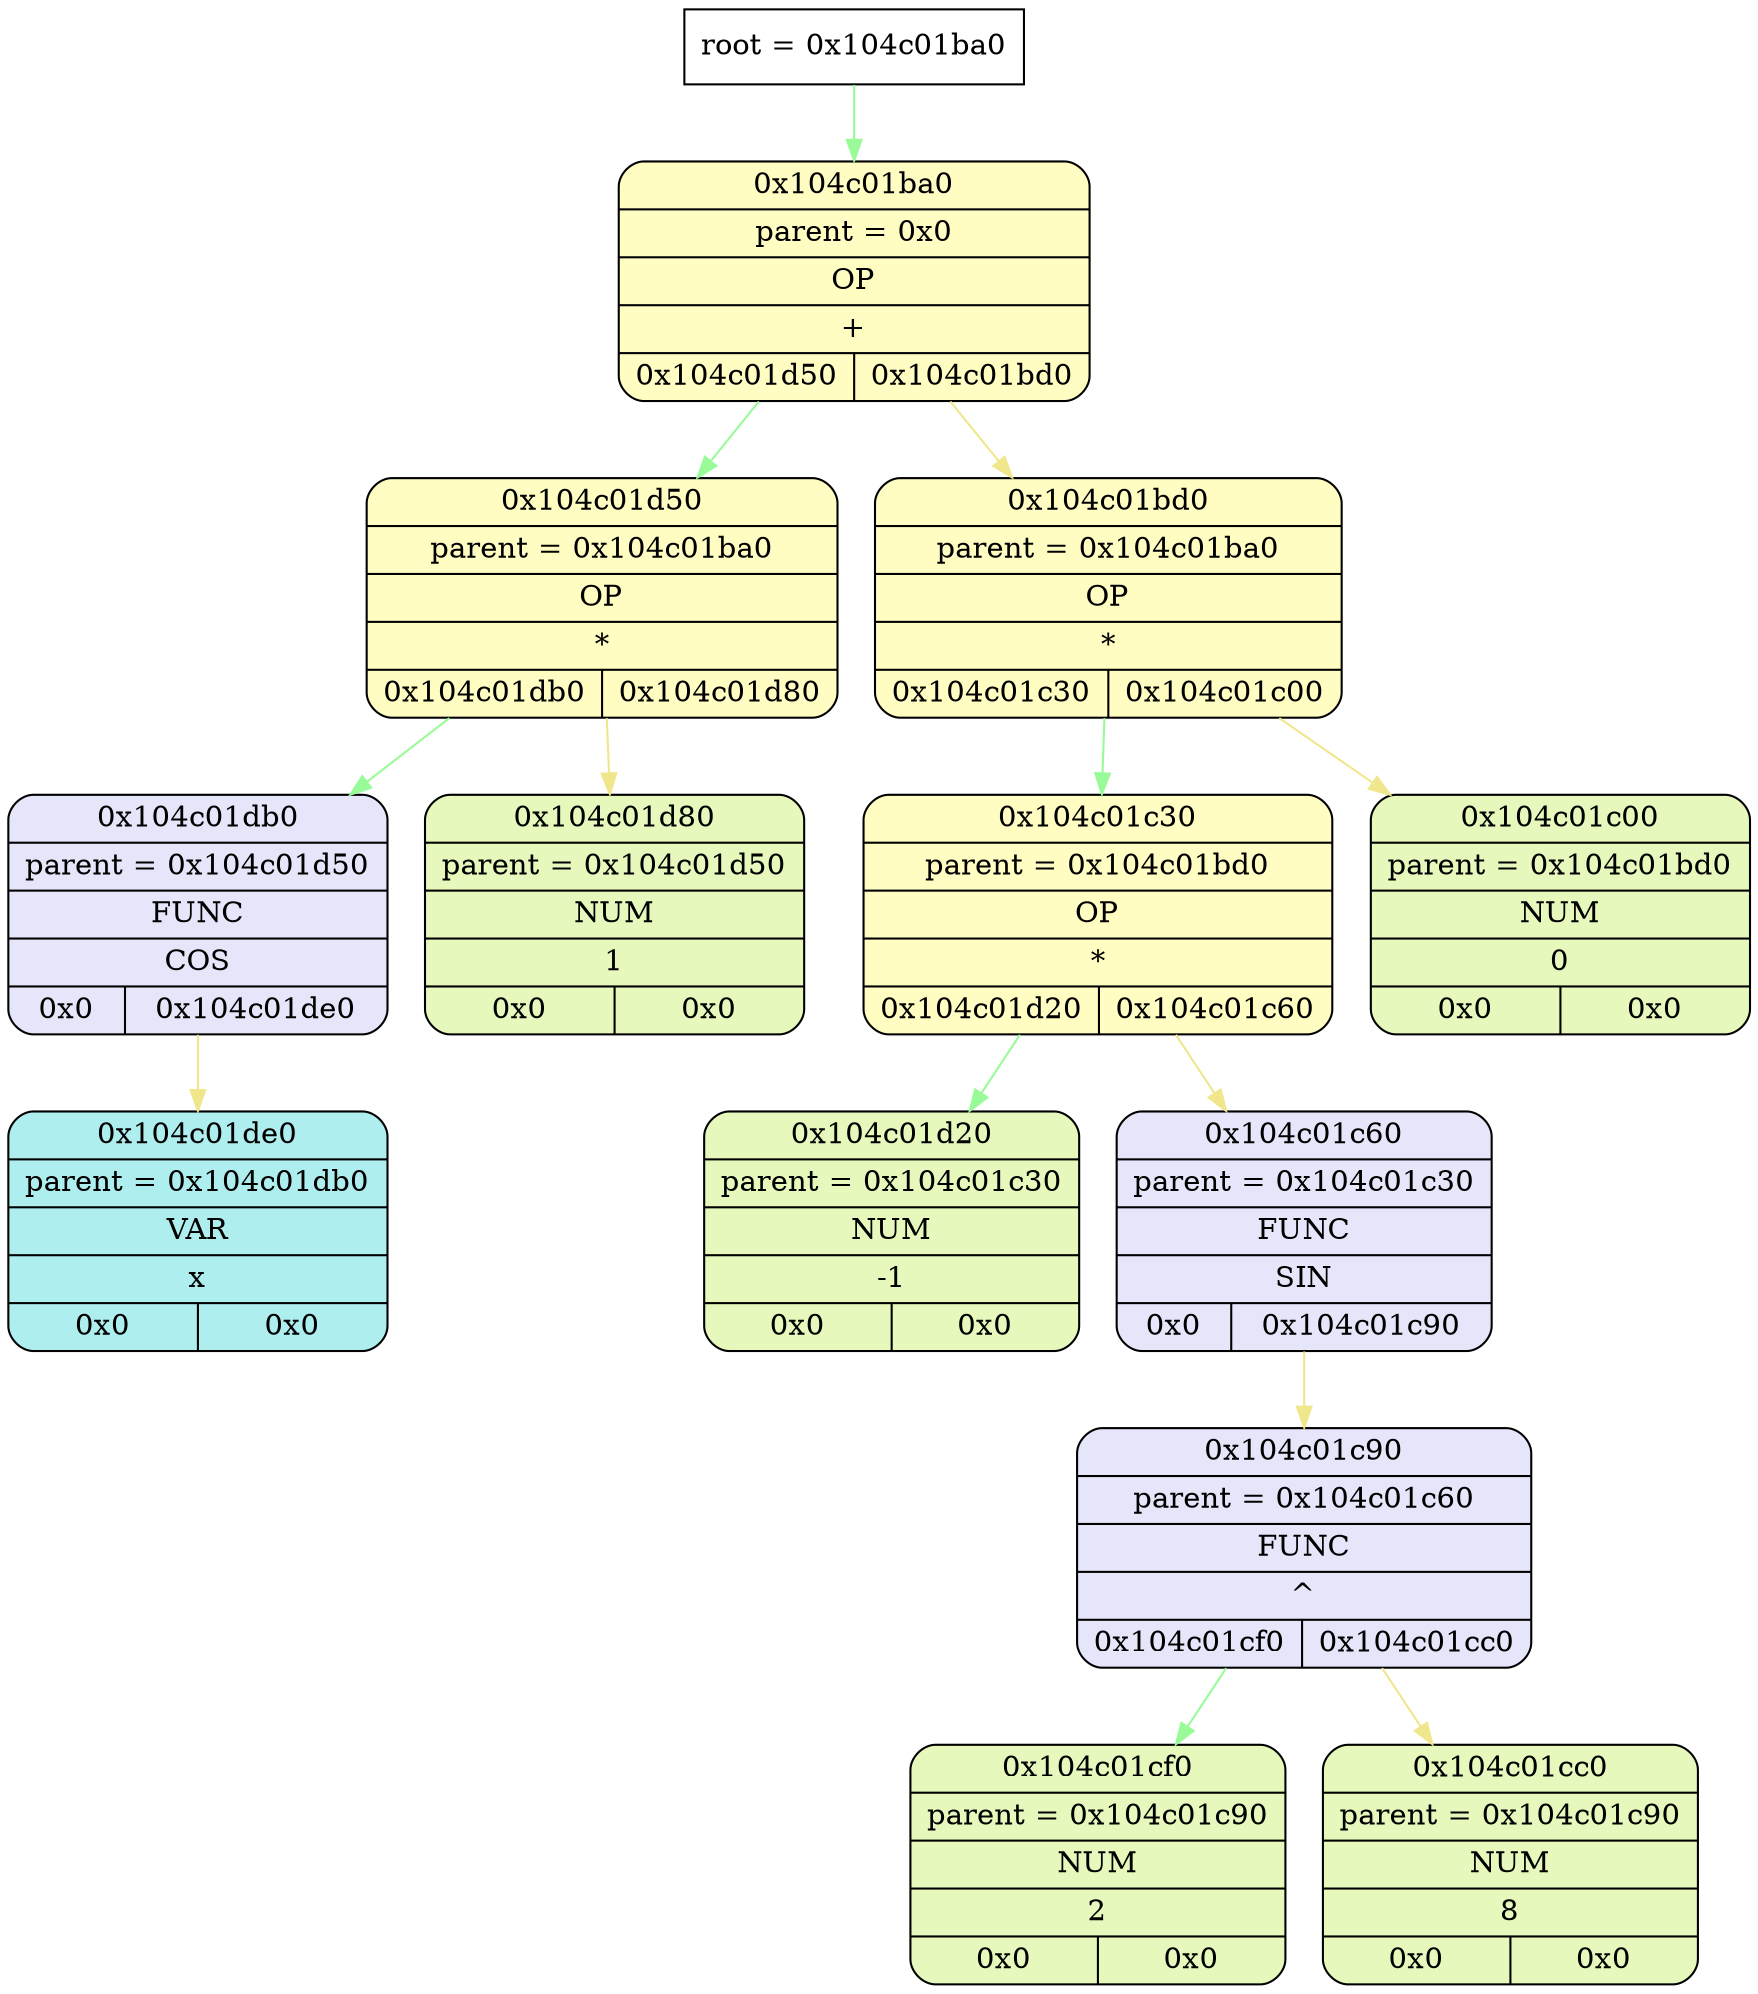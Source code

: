 digraph
{
    node_info[shape = record, label = "{root = 0x104c01ba0}"];

    node_info->node_0x104c01ba0 [color = "#98FB98"];
    node_0x104c01ba0[shape = Mrecord, label = "{{0x104c01ba0} | {parent =  0x0} | {OP} | {+} | {0x104c01d50 | 0x104c01bd0}}",
                style="filled", fillcolor="#FFFDC2"];
    node_0x104c01d50[shape = Mrecord, label = "{{0x104c01d50} | {parent =  0x104c01ba0} | {OP} | {*} | {0x104c01db0 | 0x104c01d80}}",
                style="filled", fillcolor="#FFFDC2"];
    node_0x104c01db0[shape = Mrecord, label = "{{0x104c01db0} | {parent =  0x104c01d50} | {FUNC} | {COS} | {0x0 | 0x104c01de0}}",
                style="filled", fillcolor="#E6E6FA"];
    node_0x104c01de0[shape = Mrecord, label = "{{0x104c01de0} | {parent =  0x104c01db0} | {VAR} | {x} | {0x0 | 0x0}}",
                style="filled", fillcolor="#AFEEEE"];
    node_0x104c01d80[shape = Mrecord, label = "{{0x104c01d80} | {parent =  0x104c01d50} | {NUM} | {1} | {0x0 | 0x0}}",
                style="filled", fillcolor="#E7F8BC"];
    node_0x104c01bd0[shape = Mrecord, label = "{{0x104c01bd0} | {parent =  0x104c01ba0} | {OP} | {*} | {0x104c01c30 | 0x104c01c00}}",
                style="filled", fillcolor="#FFFDC2"];
    node_0x104c01c30[shape = Mrecord, label = "{{0x104c01c30} | {parent =  0x104c01bd0} | {OP} | {*} | {0x104c01d20 | 0x104c01c60}}",
                style="filled", fillcolor="#FFFDC2"];
    node_0x104c01d20[shape = Mrecord, label = "{{0x104c01d20} | {parent =  0x104c01c30} | {NUM} | {-1} | {0x0 | 0x0}}",
                style="filled", fillcolor="#E7F8BC"];
    node_0x104c01c60[shape = Mrecord, label = "{{0x104c01c60} | {parent =  0x104c01c30} | {FUNC} | {SIN} | {0x0 | 0x104c01c90}}",
                style="filled", fillcolor="#E6E6FA"];
    node_0x104c01c90[shape = Mrecord, label = "{{0x104c01c90} | {parent =  0x104c01c60} | {FUNC} | {^} | {0x104c01cf0 | 0x104c01cc0}}",
                style="filled", fillcolor="#E6E6FA"];
    node_0x104c01cf0[shape = Mrecord, label = "{{0x104c01cf0} | {parent =  0x104c01c90} | {NUM} | {2} | {0x0 | 0x0}}",
                style="filled", fillcolor="#E7F8BC"];
    node_0x104c01cc0[shape = Mrecord, label = "{{0x104c01cc0} | {parent =  0x104c01c90} | {NUM} | {8} | {0x0 | 0x0}}",
                style="filled", fillcolor="#E7F8BC"];
    node_0x104c01c00[shape = Mrecord, label = "{{0x104c01c00} | {parent =  0x104c01bd0} | {NUM} | {0} | {0x0 | 0x0}}",
                style="filled", fillcolor="#E7F8BC"];
    node_0x104c01ba0->node_0x104c01d50 [color = "#98FB98"];
    node_0x104c01d50->node_0x104c01db0 [color = "#98FB98"];
    node_0x104c01db0->node_0x104c01de0 [color = "#F0E68C"];
    node_0x104c01d50->node_0x104c01d80 [color = "#F0E68C"];
    node_0x104c01ba0->node_0x104c01bd0 [color = "#F0E68C"];
    node_0x104c01bd0->node_0x104c01c30 [color = "#98FB98"];
    node_0x104c01c30->node_0x104c01d20 [color = "#98FB98"];
    node_0x104c01c30->node_0x104c01c60 [color = "#F0E68C"];
    node_0x104c01c60->node_0x104c01c90 [color = "#F0E68C"];
    node_0x104c01c90->node_0x104c01cf0 [color = "#98FB98"];
    node_0x104c01c90->node_0x104c01cc0 [color = "#F0E68C"];
    node_0x104c01bd0->node_0x104c01c00 [color = "#F0E68C"];
}